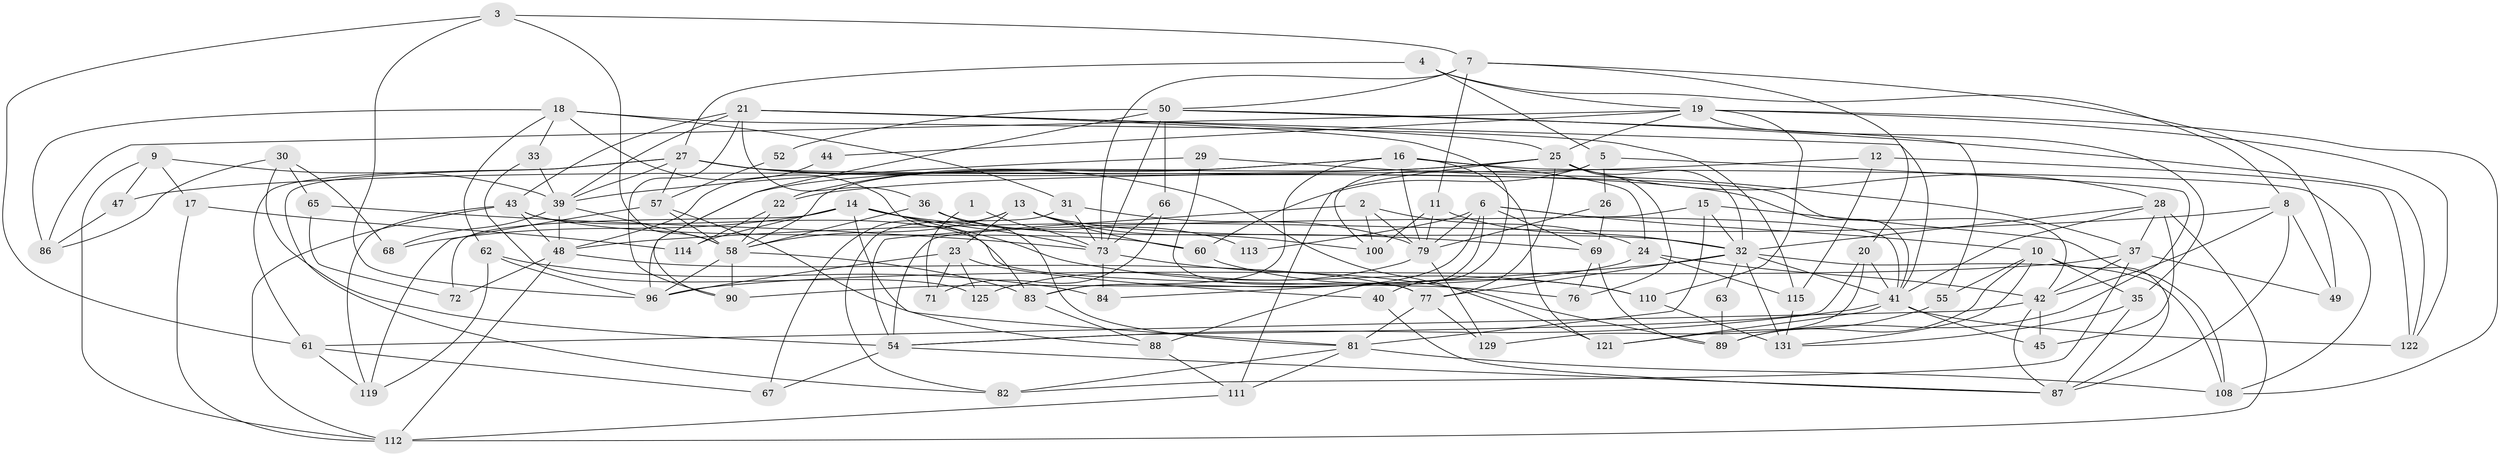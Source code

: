 // Generated by graph-tools (version 1.1) at 2025/52/02/27/25 19:52:01]
// undirected, 91 vertices, 219 edges
graph export_dot {
graph [start="1"]
  node [color=gray90,style=filled];
  1;
  2;
  3 [super="+98"];
  4;
  5 [super="+128"];
  6;
  7;
  8 [super="+118"];
  9;
  10 [super="+127"];
  11 [super="+56"];
  12;
  13 [super="+51"];
  14 [super="+78"];
  15;
  16 [super="+130"];
  17;
  18;
  19 [super="+46"];
  20 [super="+53"];
  21 [super="+97"];
  22;
  23;
  24 [super="+64"];
  25 [super="+38"];
  26;
  27 [super="+34"];
  28 [super="+104"];
  29;
  30;
  31 [super="+102"];
  32 [super="+116"];
  33;
  35 [super="+92"];
  36 [super="+70"];
  37 [super="+123"];
  39 [super="+105"];
  40;
  41 [super="+93"];
  42 [super="+59"];
  43 [super="+75"];
  44;
  45 [super="+117"];
  47;
  48;
  49 [super="+95"];
  50;
  52;
  54 [super="+103"];
  55;
  57;
  58 [super="+74"];
  60 [super="+124"];
  61;
  62;
  63;
  65;
  66;
  67 [super="+80"];
  68;
  69 [super="+106"];
  71;
  72;
  73 [super="+101"];
  76;
  77 [super="+99"];
  79 [super="+126"];
  81 [super="+85"];
  82 [super="+91"];
  83;
  84;
  86;
  87 [super="+94"];
  88;
  89;
  90;
  96 [super="+107"];
  100;
  108 [super="+109"];
  110;
  111;
  112;
  113;
  114;
  115 [super="+120"];
  119;
  121;
  122;
  125;
  129;
  131;
  1 -- 71;
  1 -- 73;
  2 -- 54;
  2 -- 79;
  2 -- 100;
  2 -- 24;
  3 -- 7;
  3 -- 61;
  3 -- 96;
  3 -- 58;
  4 -- 5;
  4 -- 19;
  4 -- 27;
  4 -- 8;
  5 -- 89;
  5 -- 26;
  5 -- 100;
  5 -- 60;
  6 -- 41;
  6 -- 69;
  6 -- 83;
  6 -- 88;
  6 -- 113;
  6 -- 79;
  6 -- 10;
  7 -- 73;
  7 -- 50;
  7 -- 11;
  7 -- 20;
  7 -- 49;
  8 -- 48;
  8 -- 49;
  8 -- 42;
  8 -- 87;
  9 -- 112;
  9 -- 47;
  9 -- 17;
  9 -- 39;
  10 -- 87;
  10 -- 35;
  10 -- 89;
  10 -- 131;
  10 -- 55;
  11 -- 79;
  11 -- 32;
  11 -- 100;
  12 -- 122;
  12 -- 115;
  12 -- 22;
  13 -- 100;
  13 -- 23;
  13 -- 32;
  13 -- 58;
  13 -- 67;
  13 -- 60;
  14 -- 69;
  14 -- 114;
  14 -- 110;
  14 -- 68;
  14 -- 72;
  14 -- 73;
  14 -- 81;
  15 -- 81;
  15 -- 32;
  15 -- 108;
  15 -- 54;
  16 -- 83;
  16 -- 121;
  16 -- 58;
  16 -- 22;
  16 -- 79;
  16 -- 108;
  16 -- 24;
  17 -- 112;
  17 -- 114;
  18 -- 62;
  18 -- 83;
  18 -- 31;
  18 -- 33;
  18 -- 86;
  18 -- 115;
  19 -- 86;
  19 -- 108;
  19 -- 122;
  19 -- 44;
  19 -- 110;
  19 -- 25;
  19 -- 35;
  20 -- 41;
  20 -- 129;
  20 -- 54;
  21 -- 90;
  21 -- 36;
  21 -- 40;
  21 -- 41;
  21 -- 25;
  21 -- 43;
  21 -- 39;
  22 -- 58;
  22 -- 114;
  23 -- 96;
  23 -- 125;
  23 -- 40;
  23 -- 71;
  24 -- 42;
  24 -- 115;
  24 -- 90;
  25 -- 32;
  25 -- 47;
  25 -- 96;
  25 -- 28;
  25 -- 111;
  25 -- 76;
  25 -- 77;
  26 -- 79;
  26 -- 69;
  27 -- 121;
  27 -- 39;
  27 -- 41;
  27 -- 82;
  27 -- 57;
  27 -- 42;
  27 -- 61;
  28 -- 41;
  28 -- 32;
  28 -- 112;
  28 -- 37;
  28 -- 45;
  29 -- 77;
  29 -- 39;
  29 -- 37;
  30 -- 86;
  30 -- 65;
  30 -- 68;
  30 -- 54;
  31 -- 79;
  31 -- 82;
  31 -- 73;
  32 -- 131 [weight=2];
  32 -- 41;
  32 -- 63;
  32 -- 84;
  32 -- 108;
  32 -- 77;
  33 -- 39;
  33 -- 125;
  35 -- 87;
  35 -- 131;
  36 -- 81;
  36 -- 58;
  36 -- 113;
  37 -- 42;
  37 -- 82;
  37 -- 96;
  37 -- 49 [weight=2];
  39 -- 48;
  39 -- 68;
  39 -- 58;
  40 -- 87;
  41 -- 121;
  41 -- 54;
  41 -- 122;
  41 -- 45;
  42 -- 45;
  42 -- 61;
  42 -- 87;
  43 -- 48;
  43 -- 112;
  43 -- 119;
  43 -- 60;
  43 -- 76;
  44 -- 48;
  47 -- 86;
  48 -- 72;
  48 -- 77;
  48 -- 112;
  50 -- 122;
  50 -- 90;
  50 -- 52;
  50 -- 55;
  50 -- 66;
  50 -- 73;
  52 -- 57;
  54 -- 67;
  54 -- 87;
  55 -- 121;
  57 -- 88;
  57 -- 58;
  57 -- 119;
  58 -- 83;
  58 -- 90 [weight=2];
  58 -- 96;
  60 -- 110;
  61 -- 119;
  61 -- 67;
  62 -- 119;
  62 -- 84;
  62 -- 96;
  63 -- 89;
  65 -- 73;
  65 -- 72;
  66 -- 73;
  66 -- 71;
  69 -- 76;
  69 -- 89;
  73 -- 84;
  73 -- 89;
  77 -- 129;
  77 -- 81;
  79 -- 125;
  79 -- 129;
  81 -- 111;
  81 -- 108;
  81 -- 82;
  83 -- 88;
  88 -- 111;
  110 -- 131;
  111 -- 112;
  115 -- 131;
}
